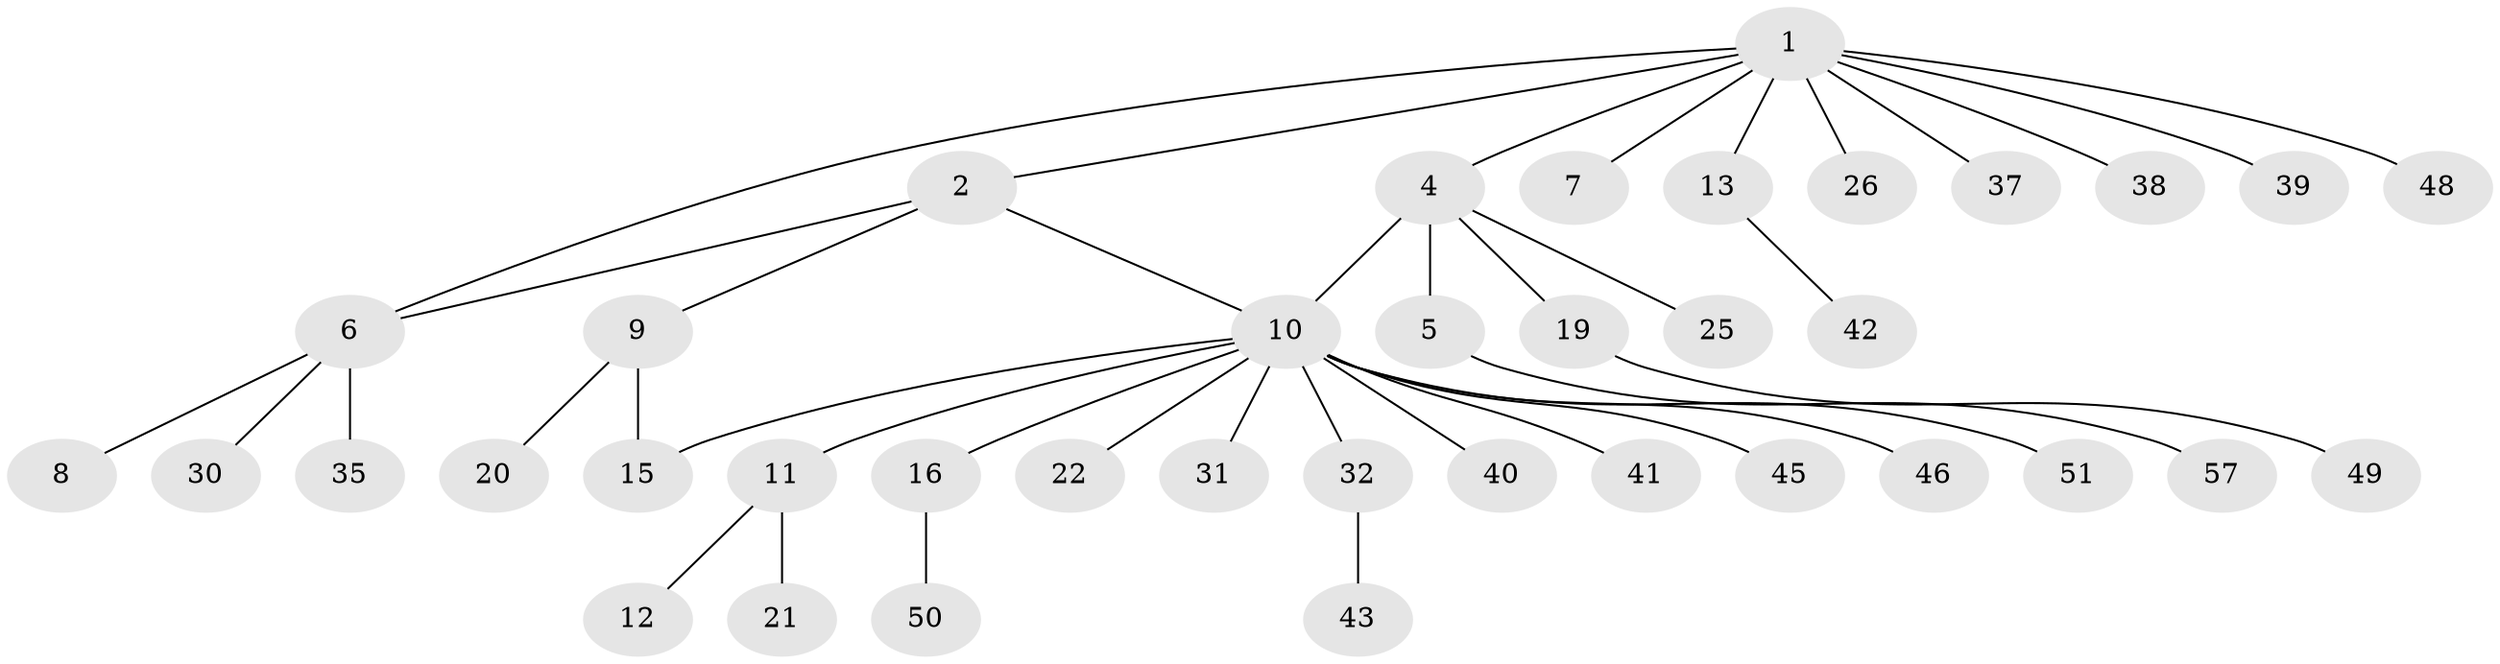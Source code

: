 // original degree distribution, {7: 0.017543859649122806, 5: 0.05263157894736842, 3: 0.07017543859649122, 6: 0.017543859649122806, 2: 0.21052631578947367, 1: 0.5789473684210527, 4: 0.03508771929824561, 13: 0.017543859649122806}
// Generated by graph-tools (version 1.1) at 2025/11/02/27/25 16:11:13]
// undirected, 38 vertices, 40 edges
graph export_dot {
graph [start="1"]
  node [color=gray90,style=filled];
  1 [super="+3"];
  2 [super="+23"];
  4 [super="+14"];
  5 [super="+56"];
  6 [super="+36"];
  7 [super="+28"];
  8;
  9 [super="+29"];
  10 [super="+33"];
  11 [super="+17"];
  12;
  13 [super="+24"];
  15 [super="+18"];
  16 [super="+34"];
  19 [super="+27"];
  20;
  21 [super="+55"];
  22;
  25;
  26;
  30;
  31;
  32 [super="+44"];
  35;
  37;
  38 [super="+53"];
  39 [super="+47"];
  40;
  41;
  42;
  43;
  45;
  46 [super="+54"];
  48 [super="+52"];
  49;
  50;
  51;
  57;
  1 -- 2;
  1 -- 6;
  1 -- 7;
  1 -- 13;
  1 -- 26;
  1 -- 38;
  1 -- 48;
  1 -- 4;
  1 -- 37;
  1 -- 39;
  2 -- 6;
  2 -- 9;
  2 -- 10;
  4 -- 5;
  4 -- 10;
  4 -- 25;
  4 -- 19;
  5 -- 57;
  6 -- 8;
  6 -- 30;
  6 -- 35;
  9 -- 15;
  9 -- 20;
  10 -- 11;
  10 -- 16;
  10 -- 22;
  10 -- 31;
  10 -- 32;
  10 -- 40;
  10 -- 41;
  10 -- 45;
  10 -- 46;
  10 -- 51;
  10 -- 15;
  11 -- 12;
  11 -- 21;
  13 -- 42;
  16 -- 50;
  19 -- 49;
  32 -- 43;
}
